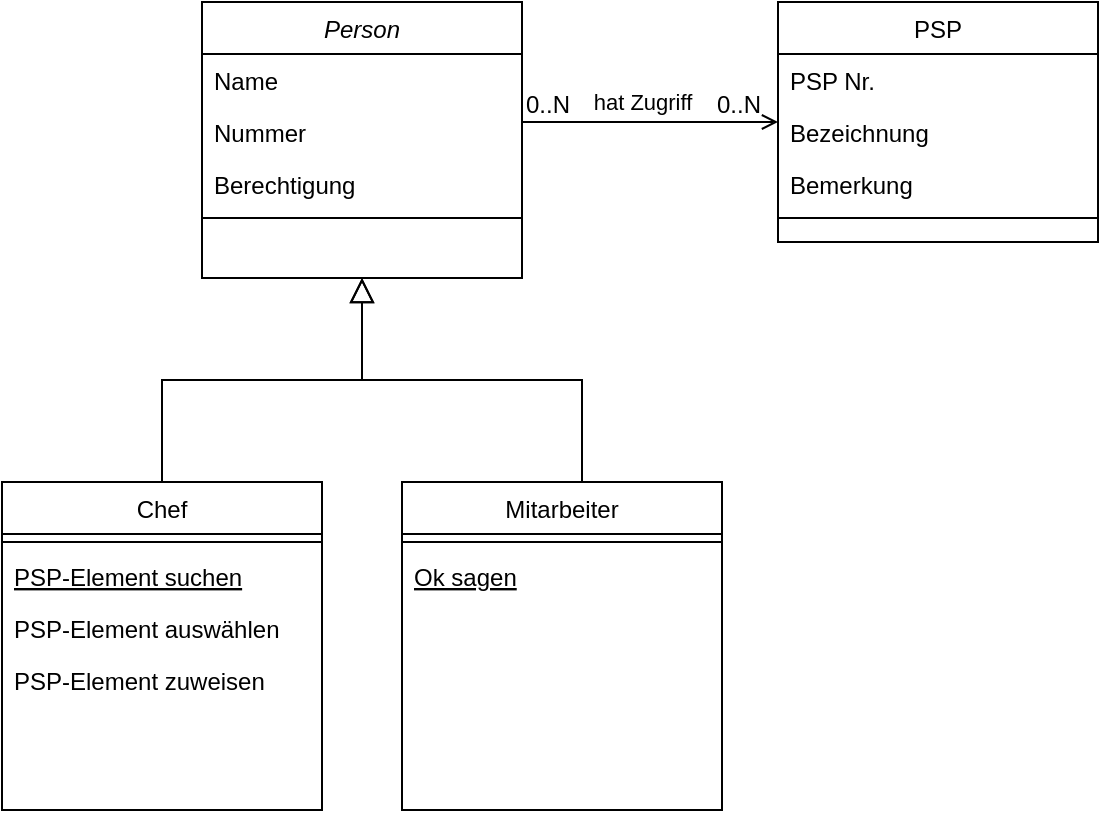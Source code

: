 <mxfile version="20.6.0" type="github">
  <diagram id="C5RBs43oDa-KdzZeNtuy" name="Page-1">
    <mxGraphModel dx="1038" dy="564" grid="1" gridSize="10" guides="1" tooltips="1" connect="1" arrows="1" fold="1" page="1" pageScale="1" pageWidth="827" pageHeight="1169" math="0" shadow="0">
      <root>
        <mxCell id="WIyWlLk6GJQsqaUBKTNV-0" />
        <mxCell id="WIyWlLk6GJQsqaUBKTNV-1" parent="WIyWlLk6GJQsqaUBKTNV-0" />
        <mxCell id="BJYucanv7PIdVgSNHHS7-0" value="Person" style="swimlane;fontStyle=2;align=center;verticalAlign=top;childLayout=stackLayout;horizontal=1;startSize=26;horizontalStack=0;resizeParent=1;resizeLast=0;collapsible=1;marginBottom=0;rounded=0;shadow=0;strokeWidth=1;" vertex="1" parent="WIyWlLk6GJQsqaUBKTNV-1">
          <mxGeometry x="220" y="120" width="160" height="138" as="geometry">
            <mxRectangle x="230" y="140" width="160" height="26" as="alternateBounds" />
          </mxGeometry>
        </mxCell>
        <mxCell id="BJYucanv7PIdVgSNHHS7-1" value="Name" style="text;align=left;verticalAlign=top;spacingLeft=4;spacingRight=4;overflow=hidden;rotatable=0;points=[[0,0.5],[1,0.5]];portConstraint=eastwest;" vertex="1" parent="BJYucanv7PIdVgSNHHS7-0">
          <mxGeometry y="26" width="160" height="26" as="geometry" />
        </mxCell>
        <mxCell id="BJYucanv7PIdVgSNHHS7-2" value="Nummer" style="text;align=left;verticalAlign=top;spacingLeft=4;spacingRight=4;overflow=hidden;rotatable=0;points=[[0,0.5],[1,0.5]];portConstraint=eastwest;" vertex="1" parent="BJYucanv7PIdVgSNHHS7-0">
          <mxGeometry y="52" width="160" height="26" as="geometry" />
        </mxCell>
        <mxCell id="BJYucanv7PIdVgSNHHS7-3" value="Berechtigung" style="text;align=left;verticalAlign=top;spacingLeft=4;spacingRight=4;overflow=hidden;rotatable=0;points=[[0,0.5],[1,0.5]];portConstraint=eastwest;" vertex="1" parent="BJYucanv7PIdVgSNHHS7-0">
          <mxGeometry y="78" width="160" height="26" as="geometry" />
        </mxCell>
        <mxCell id="BJYucanv7PIdVgSNHHS7-4" value="" style="line;html=1;strokeWidth=1;align=left;verticalAlign=middle;spacingTop=-1;spacingLeft=3;spacingRight=3;rotatable=0;labelPosition=right;points=[];portConstraint=eastwest;" vertex="1" parent="BJYucanv7PIdVgSNHHS7-0">
          <mxGeometry y="104" width="160" height="8" as="geometry" />
        </mxCell>
        <mxCell id="BJYucanv7PIdVgSNHHS7-5" value="Chef" style="swimlane;fontStyle=0;align=center;verticalAlign=top;childLayout=stackLayout;horizontal=1;startSize=26;horizontalStack=0;resizeParent=1;resizeLast=0;collapsible=1;marginBottom=0;rounded=0;shadow=0;strokeWidth=1;" vertex="1" parent="WIyWlLk6GJQsqaUBKTNV-1">
          <mxGeometry x="120" y="360" width="160" height="164" as="geometry">
            <mxRectangle x="130" y="380" width="160" height="26" as="alternateBounds" />
          </mxGeometry>
        </mxCell>
        <mxCell id="BJYucanv7PIdVgSNHHS7-6" value="" style="line;html=1;strokeWidth=1;align=left;verticalAlign=middle;spacingTop=-1;spacingLeft=3;spacingRight=3;rotatable=0;labelPosition=right;points=[];portConstraint=eastwest;" vertex="1" parent="BJYucanv7PIdVgSNHHS7-5">
          <mxGeometry y="26" width="160" height="8" as="geometry" />
        </mxCell>
        <mxCell id="BJYucanv7PIdVgSNHHS7-7" value="PSP-Element suchen" style="text;align=left;verticalAlign=top;spacingLeft=4;spacingRight=4;overflow=hidden;rotatable=0;points=[[0,0.5],[1,0.5]];portConstraint=eastwest;fontStyle=4" vertex="1" parent="BJYucanv7PIdVgSNHHS7-5">
          <mxGeometry y="34" width="160" height="26" as="geometry" />
        </mxCell>
        <mxCell id="BJYucanv7PIdVgSNHHS7-8" value="PSP-Element auswählen" style="text;align=left;verticalAlign=top;spacingLeft=4;spacingRight=4;overflow=hidden;rotatable=0;points=[[0,0.5],[1,0.5]];portConstraint=eastwest;" vertex="1" parent="BJYucanv7PIdVgSNHHS7-5">
          <mxGeometry y="60" width="160" height="26" as="geometry" />
        </mxCell>
        <mxCell id="BJYucanv7PIdVgSNHHS7-9" value="PSP-Element zuweisen" style="text;align=left;verticalAlign=top;spacingLeft=4;spacingRight=4;overflow=hidden;rotatable=0;points=[[0,0.5],[1,0.5]];portConstraint=eastwest;" vertex="1" parent="BJYucanv7PIdVgSNHHS7-5">
          <mxGeometry y="86" width="160" height="26" as="geometry" />
        </mxCell>
        <mxCell id="BJYucanv7PIdVgSNHHS7-10" value="" style="endArrow=block;endSize=10;endFill=0;shadow=0;strokeWidth=1;rounded=0;edgeStyle=elbowEdgeStyle;elbow=vertical;" edge="1" parent="WIyWlLk6GJQsqaUBKTNV-1" source="BJYucanv7PIdVgSNHHS7-5" target="BJYucanv7PIdVgSNHHS7-0">
          <mxGeometry width="160" relative="1" as="geometry">
            <mxPoint x="200" y="203" as="sourcePoint" />
            <mxPoint x="200" y="203" as="targetPoint" />
          </mxGeometry>
        </mxCell>
        <mxCell id="BJYucanv7PIdVgSNHHS7-11" value="" style="endArrow=block;endSize=10;endFill=0;shadow=0;strokeWidth=1;rounded=0;edgeStyle=elbowEdgeStyle;elbow=vertical;" edge="1" parent="WIyWlLk6GJQsqaUBKTNV-1" target="BJYucanv7PIdVgSNHHS7-0">
          <mxGeometry width="160" relative="1" as="geometry">
            <mxPoint x="410" y="360" as="sourcePoint" />
            <mxPoint x="310" y="271" as="targetPoint" />
          </mxGeometry>
        </mxCell>
        <mxCell id="BJYucanv7PIdVgSNHHS7-12" value="PSP" style="swimlane;fontStyle=0;align=center;verticalAlign=top;childLayout=stackLayout;horizontal=1;startSize=26;horizontalStack=0;resizeParent=1;resizeLast=0;collapsible=1;marginBottom=0;rounded=0;shadow=0;strokeWidth=1;" vertex="1" parent="WIyWlLk6GJQsqaUBKTNV-1">
          <mxGeometry x="508" y="120" width="160" height="120" as="geometry">
            <mxRectangle x="550" y="140" width="160" height="26" as="alternateBounds" />
          </mxGeometry>
        </mxCell>
        <mxCell id="BJYucanv7PIdVgSNHHS7-13" value="PSP Nr." style="text;align=left;verticalAlign=top;spacingLeft=4;spacingRight=4;overflow=hidden;rotatable=0;points=[[0,0.5],[1,0.5]];portConstraint=eastwest;" vertex="1" parent="BJYucanv7PIdVgSNHHS7-12">
          <mxGeometry y="26" width="160" height="26" as="geometry" />
        </mxCell>
        <mxCell id="BJYucanv7PIdVgSNHHS7-14" value="Bezeichnung" style="text;align=left;verticalAlign=top;spacingLeft=4;spacingRight=4;overflow=hidden;rotatable=0;points=[[0,0.5],[1,0.5]];portConstraint=eastwest;rounded=0;shadow=0;html=0;" vertex="1" parent="BJYucanv7PIdVgSNHHS7-12">
          <mxGeometry y="52" width="160" height="26" as="geometry" />
        </mxCell>
        <mxCell id="BJYucanv7PIdVgSNHHS7-15" value="Bemerkung" style="text;align=left;verticalAlign=top;spacingLeft=4;spacingRight=4;overflow=hidden;rotatable=0;points=[[0,0.5],[1,0.5]];portConstraint=eastwest;rounded=0;shadow=0;html=0;" vertex="1" parent="BJYucanv7PIdVgSNHHS7-12">
          <mxGeometry y="78" width="160" height="26" as="geometry" />
        </mxCell>
        <mxCell id="BJYucanv7PIdVgSNHHS7-16" value="" style="line;html=1;strokeWidth=1;align=left;verticalAlign=middle;spacingTop=-1;spacingLeft=3;spacingRight=3;rotatable=0;labelPosition=right;points=[];portConstraint=eastwest;" vertex="1" parent="BJYucanv7PIdVgSNHHS7-12">
          <mxGeometry y="104" width="160" height="8" as="geometry" />
        </mxCell>
        <mxCell id="BJYucanv7PIdVgSNHHS7-17" value="" style="endArrow=open;shadow=0;strokeWidth=1;rounded=0;endFill=1;edgeStyle=elbowEdgeStyle;elbow=vertical;" edge="1" parent="WIyWlLk6GJQsqaUBKTNV-1" source="BJYucanv7PIdVgSNHHS7-0" target="BJYucanv7PIdVgSNHHS7-12">
          <mxGeometry x="0.5" y="41" relative="1" as="geometry">
            <mxPoint x="380" y="192" as="sourcePoint" />
            <mxPoint x="540" y="192" as="targetPoint" />
            <mxPoint x="-40" y="32" as="offset" />
          </mxGeometry>
        </mxCell>
        <mxCell id="BJYucanv7PIdVgSNHHS7-18" value="0..N" style="resizable=0;align=left;verticalAlign=bottom;labelBackgroundColor=none;fontSize=12;" connectable="0" vertex="1" parent="BJYucanv7PIdVgSNHHS7-17">
          <mxGeometry x="-1" relative="1" as="geometry">
            <mxPoint as="offset" />
          </mxGeometry>
        </mxCell>
        <mxCell id="BJYucanv7PIdVgSNHHS7-19" value="0..N" style="resizable=0;align=right;verticalAlign=bottom;labelBackgroundColor=none;fontSize=12;" connectable="0" vertex="1" parent="BJYucanv7PIdVgSNHHS7-17">
          <mxGeometry x="1" relative="1" as="geometry">
            <mxPoint x="-7" as="offset" />
          </mxGeometry>
        </mxCell>
        <mxCell id="BJYucanv7PIdVgSNHHS7-20" value="hat Zugriff" style="edgeLabel;html=1;align=center;verticalAlign=middle;resizable=0;points=[];" vertex="1" connectable="0" parent="BJYucanv7PIdVgSNHHS7-17">
          <mxGeometry x="-0.128" relative="1" as="geometry">
            <mxPoint x="4" y="-10" as="offset" />
          </mxGeometry>
        </mxCell>
        <mxCell id="BJYucanv7PIdVgSNHHS7-21" value="Mitarbeiter" style="swimlane;fontStyle=0;align=center;verticalAlign=top;childLayout=stackLayout;horizontal=1;startSize=26;horizontalStack=0;resizeParent=1;resizeLast=0;collapsible=1;marginBottom=0;rounded=0;shadow=0;strokeWidth=1;" vertex="1" parent="WIyWlLk6GJQsqaUBKTNV-1">
          <mxGeometry x="320" y="360" width="160" height="164" as="geometry">
            <mxRectangle x="130" y="380" width="160" height="26" as="alternateBounds" />
          </mxGeometry>
        </mxCell>
        <mxCell id="BJYucanv7PIdVgSNHHS7-22" value="" style="line;html=1;strokeWidth=1;align=left;verticalAlign=middle;spacingTop=-1;spacingLeft=3;spacingRight=3;rotatable=0;labelPosition=right;points=[];portConstraint=eastwest;" vertex="1" parent="BJYucanv7PIdVgSNHHS7-21">
          <mxGeometry y="26" width="160" height="8" as="geometry" />
        </mxCell>
        <mxCell id="BJYucanv7PIdVgSNHHS7-23" value="Ok sagen" style="text;align=left;verticalAlign=top;spacingLeft=4;spacingRight=4;overflow=hidden;rotatable=0;points=[[0,0.5],[1,0.5]];portConstraint=eastwest;fontStyle=4" vertex="1" parent="BJYucanv7PIdVgSNHHS7-21">
          <mxGeometry y="34" width="160" height="26" as="geometry" />
        </mxCell>
      </root>
    </mxGraphModel>
  </diagram>
</mxfile>
